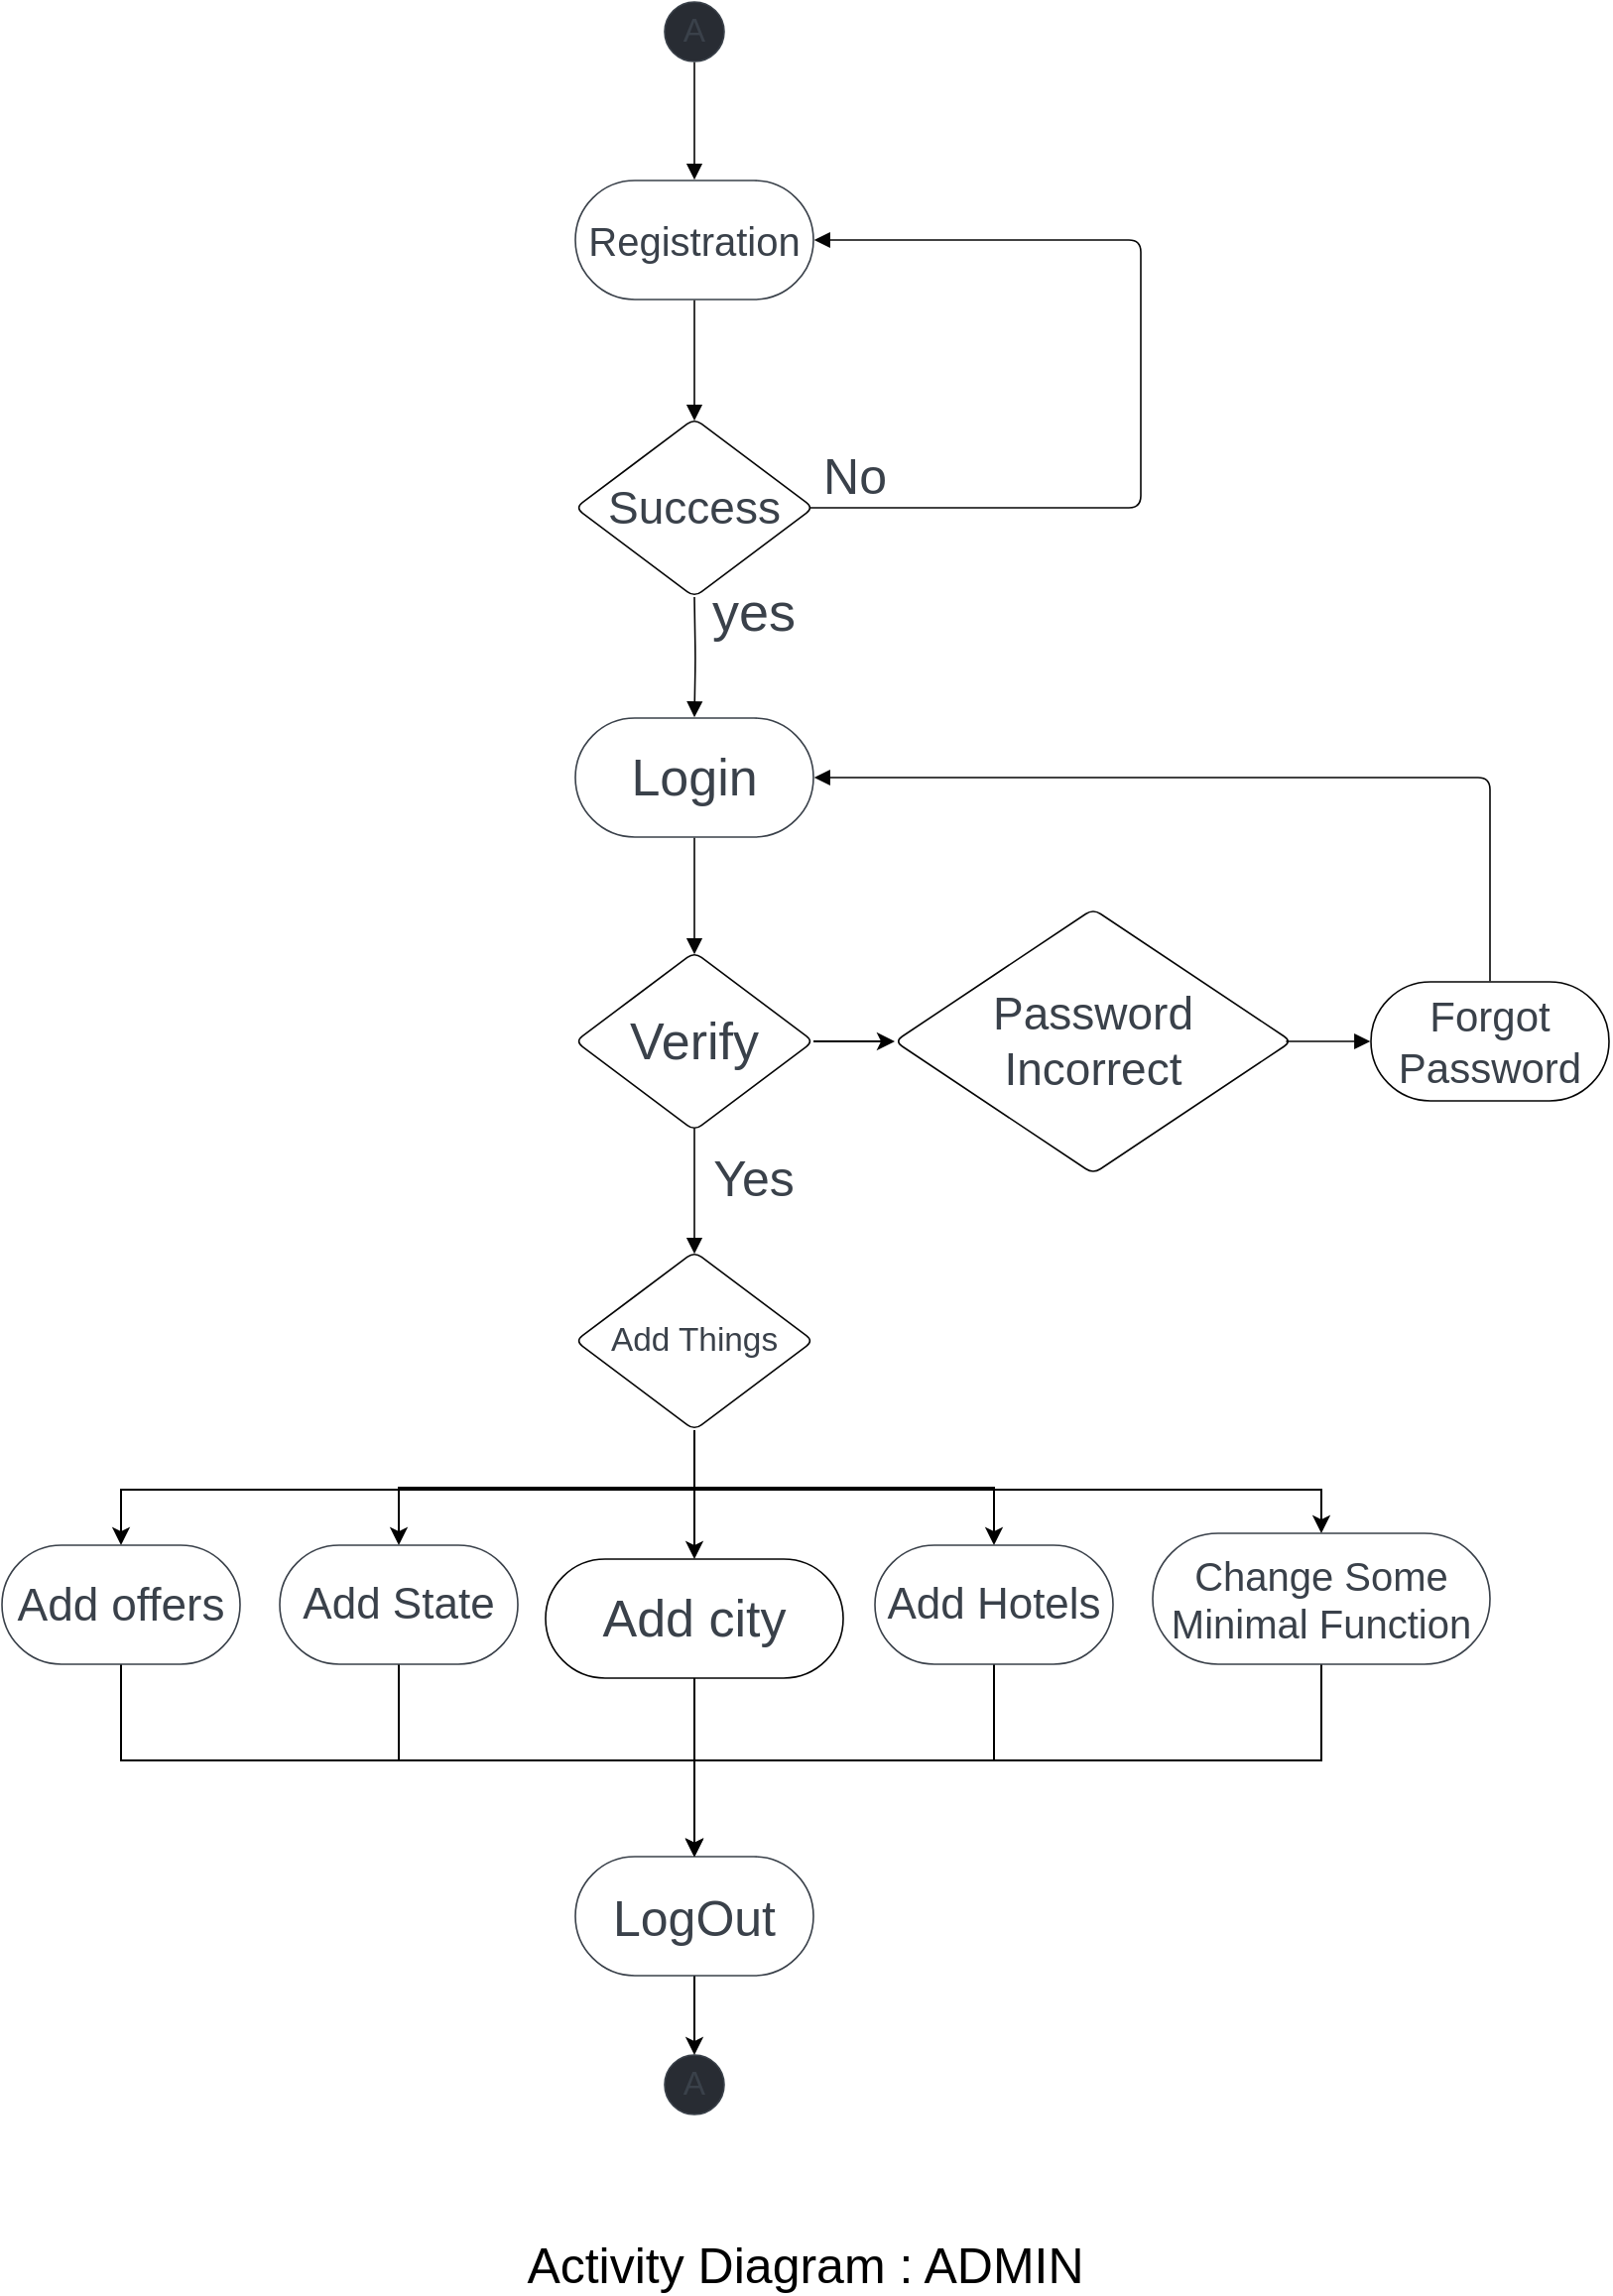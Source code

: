 <mxfile version="20.3.0" type="device"><diagram id="6TEGAstWMyW_KiwwrPs2" name="Page-1"><mxGraphModel dx="1038" dy="1741" grid="1" gridSize="10" guides="1" tooltips="1" connect="1" arrows="1" fold="1" page="1" pageScale="1" pageWidth="850" pageHeight="1100" math="0" shadow="0"><root><mxCell id="0"/><mxCell id="1" parent="0"/><UserObject label="A" lucidchartObjectId="9.VV~pKQ8rk8" id="KyaOfKA_8prJ8CjP1svV-1"><mxCell style="html=1;overflow=block;blockSpacing=1;whiteSpace=wrap;ellipse;fontSize=16.7;fontColor=#3a414a;spacing=3.8;strokeColor=#3a414a;strokeOpacity=100;fillOpacity=100;rounded=1;absoluteArcSize=1;arcSize=9;fillColor=#282c33;strokeWidth=0.8;" parent="1" vertex="1"><mxGeometry x="354" y="-1065" width="30" height="30" as="geometry"/></mxCell></UserObject><UserObject label="A" lucidchartObjectId="9.VVC-DQB5X8" id="KyaOfKA_8prJ8CjP1svV-2"><mxCell style="html=1;overflow=block;blockSpacing=1;whiteSpace=wrap;ellipse;fontSize=16.7;fontColor=#3a414a;spacing=3.8;strokeColor=#3a414a;strokeOpacity=100;fillOpacity=100;rounded=1;absoluteArcSize=1;arcSize=9;fillColor=#282c33;strokeWidth=0.8;" parent="1" vertex="1"><mxGeometry x="354" y="-30" width="30" height="30" as="geometry"/></mxCell></UserObject><UserObject label="Registration" lucidchartObjectId="9.VV5XzzHHp4" id="KyaOfKA_8prJ8CjP1svV-3"><mxCell style="html=1;overflow=block;blockSpacing=1;whiteSpace=wrap;rounded=1;arcSize=50;fontSize=20;fontColor=#3a414a;spacing=3.8;strokeColor=#3a414a;strokeOpacity=100;strokeWidth=0.8;" parent="1" vertex="1"><mxGeometry x="309" y="-975" width="120" height="60" as="geometry"/></mxCell></UserObject><UserObject label="" lucidchartObjectId="9.VVwCpkKbv3" id="KyaOfKA_8prJ8CjP1svV-4"><mxCell style="html=1;jettySize=18;whiteSpace=wrap;fontSize=13;strokeColor=#050505;strokeOpacity=100;strokeWidth=0.8;rounded=1;arcSize=12;edgeStyle=orthogonalEdgeStyle;startArrow=none;endArrow=block;endFill=1;exitX=0.5;exitY=1.013;exitPerimeter=0;entryX=0.5;entryY=-0.006;entryPerimeter=0;" parent="1" source="KyaOfKA_8prJ8CjP1svV-1" target="KyaOfKA_8prJ8CjP1svV-3" edge="1"><mxGeometry width="100" height="100" relative="1" as="geometry"><Array as="points"/></mxGeometry></mxCell></UserObject><UserObject label="Success" lucidchartObjectId="9.VVYHMMVteY" id="KyaOfKA_8prJ8CjP1svV-5"><mxCell style="html=1;overflow=block;blockSpacing=1;whiteSpace=wrap;rhombus;fontSize=23;fontColor=#3a414a;spacing=3.8;strokeColor=#050505;strokeOpacity=100;rounded=1;absoluteArcSize=1;arcSize=9;strokeWidth=0.8;" parent="1" vertex="1"><mxGeometry x="309" y="-855" width="120" height="90" as="geometry"/></mxCell></UserObject><UserObject label="" lucidchartObjectId="9.VV5XaP7oLc" id="KyaOfKA_8prJ8CjP1svV-6"><mxCell style="html=1;jettySize=18;whiteSpace=wrap;fontSize=13;strokeColor=#050505;strokeOpacity=100;strokeWidth=0.8;rounded=1;arcSize=12;edgeStyle=orthogonalEdgeStyle;startArrow=none;endArrow=block;endFill=1;exitX=0.5;exitY=1.006;exitPerimeter=0;entryX=0.5;entryY=0.012;entryPerimeter=0;" parent="1" source="KyaOfKA_8prJ8CjP1svV-3" target="KyaOfKA_8prJ8CjP1svV-5" edge="1"><mxGeometry width="100" height="100" relative="1" as="geometry"><Array as="points"/></mxGeometry></mxCell></UserObject><UserObject label="Login" lucidchartObjectId="9.VV6l~qXAHb" id="KyaOfKA_8prJ8CjP1svV-7"><mxCell style="html=1;overflow=block;blockSpacing=1;whiteSpace=wrap;rounded=1;arcSize=50;fontSize=26;fontColor=#3a414a;spacing=3.8;strokeColor=#3a414a;strokeOpacity=100;strokeWidth=0.8;" parent="1" vertex="1"><mxGeometry x="309" y="-704" width="120" height="60" as="geometry"/></mxCell></UserObject><UserObject label="" lucidchartObjectId="9.VVFgI90Bla" id="KyaOfKA_8prJ8CjP1svV-8"><mxCell style="html=1;jettySize=18;whiteSpace=wrap;fontSize=13;strokeColor=#050505;strokeOpacity=100;strokeWidth=0.8;rounded=1;arcSize=12;edgeStyle=orthogonalEdgeStyle;startArrow=none;endArrow=block;endFill=1;entryX=0.5;entryY=-0.006;entryPerimeter=0;" parent="1" target="KyaOfKA_8prJ8CjP1svV-7" edge="1"><mxGeometry width="100" height="100" relative="1" as="geometry"><Array as="points"/><mxPoint x="369" y="-765" as="sourcePoint"/></mxGeometry></mxCell></UserObject><mxCell id="KyaOfKA_8prJ8CjP1svV-39" style="edgeStyle=orthogonalEdgeStyle;rounded=0;orthogonalLoop=1;jettySize=auto;html=1;exitX=1;exitY=0.5;exitDx=0;exitDy=0;entryX=0;entryY=0.5;entryDx=0;entryDy=0;" parent="1" source="KyaOfKA_8prJ8CjP1svV-9" target="KyaOfKA_8prJ8CjP1svV-13" edge="1"><mxGeometry relative="1" as="geometry"/></mxCell><UserObject label="Verify" lucidchartObjectId="9.VV0YLNydK~" id="KyaOfKA_8prJ8CjP1svV-9"><mxCell style="html=1;overflow=block;blockSpacing=1;whiteSpace=wrap;rhombus;fontSize=26;fontColor=#3a414a;spacing=3.8;strokeColor=#050505;strokeOpacity=100;rounded=1;absoluteArcSize=1;arcSize=9;strokeWidth=0.8;" parent="1" vertex="1"><mxGeometry x="309" y="-586" width="120" height="90" as="geometry"/></mxCell></UserObject><UserObject label="" lucidchartObjectId="9.VVfS-R6evx" id="KyaOfKA_8prJ8CjP1svV-10"><mxCell style="html=1;jettySize=18;whiteSpace=wrap;fontSize=13;strokeColor=#050505;strokeOpacity=100;strokeWidth=0.8;rounded=1;arcSize=12;edgeStyle=orthogonalEdgeStyle;startArrow=none;endArrow=block;endFill=1;exitX=0.5;exitY=1.006;exitPerimeter=0;entryX=0.5;entryY=0.012;entryPerimeter=0;" parent="1" source="KyaOfKA_8prJ8CjP1svV-7" target="KyaOfKA_8prJ8CjP1svV-9" edge="1"><mxGeometry width="100" height="100" relative="1" as="geometry"><Array as="points"/></mxGeometry></mxCell></UserObject><UserObject label="" lucidchartObjectId="9.VV9GO~S4XF" id="KyaOfKA_8prJ8CjP1svV-11"><mxCell style="html=1;jettySize=18;whiteSpace=wrap;fontSize=13;strokeColor=#050505;strokeOpacity=100;strokeWidth=0.8;rounded=1;arcSize=12;edgeStyle=orthogonalEdgeStyle;startArrow=none;endArrow=block;endFill=1;exitX=0.984;exitY=0.5;exitPerimeter=0;entryX=1.003;entryY=0.5;entryPerimeter=0;" parent="1" source="KyaOfKA_8prJ8CjP1svV-5" target="KyaOfKA_8prJ8CjP1svV-3" edge="1"><mxGeometry width="100" height="100" relative="1" as="geometry"><Array as="points"><mxPoint x="594" y="-810"/><mxPoint x="594" y="-945"/></Array></mxGeometry></mxCell></UserObject><UserObject label="Password &#10;Incorrect" lucidchartObjectId="9.VVQrZNcsAL" id="KyaOfKA_8prJ8CjP1svV-13"><mxCell style="html=1;overflow=block;blockSpacing=1;whiteSpace=wrap;rhombus;fontSize=23;fontColor=#3a414a;spacing=3.8;strokeColor=#050505;strokeOpacity=100;rounded=1;absoluteArcSize=1;arcSize=9;strokeWidth=0.8;" parent="1" vertex="1"><mxGeometry x="470" y="-607.75" width="200" height="133.5" as="geometry"/></mxCell></UserObject><UserObject label="Forgot Password" lucidchartObjectId="9.VV51J5UkIE" id="KyaOfKA_8prJ8CjP1svV-14"><mxCell style="html=1;overflow=block;blockSpacing=1;whiteSpace=wrap;rounded=1;arcSize=50;fontSize=21;fontColor=#3a414a;spacing=3.8;strokeColor=#050505;strokeOpacity=100;strokeWidth=0.8;" parent="1" vertex="1"><mxGeometry x="710" y="-571" width="120" height="60" as="geometry"/></mxCell></UserObject><UserObject label="" lucidchartObjectId="9.VVzoU6rgWW" id="KyaOfKA_8prJ8CjP1svV-15"><mxCell style="html=1;jettySize=18;whiteSpace=wrap;fontSize=13;strokeColor=#050505;strokeOpacity=100;strokeWidth=0.8;rounded=1;arcSize=12;edgeStyle=orthogonalEdgeStyle;startArrow=none;endArrow=block;endFill=1;exitX=0.5;exitY=0.988;exitPerimeter=0;entryX=0.5;entryY=0.012;entryPerimeter=0;" parent="1" source="KyaOfKA_8prJ8CjP1svV-9" target="KyaOfKA_8prJ8CjP1svV-16" edge="1"><mxGeometry width="100" height="100" relative="1" as="geometry"><Array as="points"/></mxGeometry></mxCell></UserObject><mxCell id="KyaOfKA_8prJ8CjP1svV-49" style="edgeStyle=orthogonalEdgeStyle;rounded=0;orthogonalLoop=1;jettySize=auto;html=1;exitX=0.5;exitY=1;exitDx=0;exitDy=0;entryX=0.5;entryY=0;entryDx=0;entryDy=0;" parent="1" source="KyaOfKA_8prJ8CjP1svV-16" target="KyaOfKA_8prJ8CjP1svV-20" edge="1"><mxGeometry relative="1" as="geometry"/></mxCell><mxCell id="KyaOfKA_8prJ8CjP1svV-50" style="edgeStyle=orthogonalEdgeStyle;rounded=0;orthogonalLoop=1;jettySize=auto;html=1;exitX=0.5;exitY=1;exitDx=0;exitDy=0;entryX=0.5;entryY=0;entryDx=0;entryDy=0;" parent="1" source="KyaOfKA_8prJ8CjP1svV-16" target="KyaOfKA_8prJ8CjP1svV-29" edge="1"><mxGeometry relative="1" as="geometry"/></mxCell><mxCell id="KyaOfKA_8prJ8CjP1svV-51" style="edgeStyle=orthogonalEdgeStyle;rounded=0;orthogonalLoop=1;jettySize=auto;html=1;exitX=0.5;exitY=1;exitDx=0;exitDy=0;" parent="1" source="KyaOfKA_8prJ8CjP1svV-16" target="KyaOfKA_8prJ8CjP1svV-33" edge="1"><mxGeometry relative="1" as="geometry"><Array as="points"><mxPoint x="369" y="-315"/><mxPoint x="685" y="-315"/></Array></mxGeometry></mxCell><mxCell id="KyaOfKA_8prJ8CjP1svV-52" style="edgeStyle=orthogonalEdgeStyle;rounded=0;orthogonalLoop=1;jettySize=auto;html=1;exitX=0.5;exitY=1;exitDx=0;exitDy=0;entryX=0.5;entryY=0;entryDx=0;entryDy=0;" parent="1" source="KyaOfKA_8prJ8CjP1svV-16" target="KyaOfKA_8prJ8CjP1svV-17" edge="1"><mxGeometry relative="1" as="geometry"/></mxCell><mxCell id="KyaOfKA_8prJ8CjP1svV-53" style="edgeStyle=orthogonalEdgeStyle;rounded=0;orthogonalLoop=1;jettySize=auto;html=1;exitX=0.5;exitY=1;exitDx=0;exitDy=0;entryX=0.5;entryY=0;entryDx=0;entryDy=0;" parent="1" source="KyaOfKA_8prJ8CjP1svV-16" target="KyaOfKA_8prJ8CjP1svV-31" edge="1"><mxGeometry relative="1" as="geometry"><Array as="points"><mxPoint x="369" y="-315"/><mxPoint x="80" y="-315"/></Array></mxGeometry></mxCell><UserObject label="Add Things" lucidchartObjectId="9.VVh3JkjL7~" id="KyaOfKA_8prJ8CjP1svV-16"><mxCell style="html=1;overflow=block;blockSpacing=1;whiteSpace=wrap;rhombus;fontSize=16.7;fontColor=#3a414a;spacing=3.8;strokeColor=#050505;strokeOpacity=100;rounded=1;absoluteArcSize=1;arcSize=9;strokeWidth=0.8;" parent="1" vertex="1"><mxGeometry x="309" y="-435" width="120" height="90" as="geometry"/></mxCell></UserObject><mxCell id="KyaOfKA_8prJ8CjP1svV-65" style="edgeStyle=orthogonalEdgeStyle;rounded=0;orthogonalLoop=1;jettySize=auto;html=1;exitX=0.5;exitY=1;exitDx=0;exitDy=0;entryX=0.5;entryY=0;entryDx=0;entryDy=0;" parent="1" source="KyaOfKA_8prJ8CjP1svV-17" target="KyaOfKA_8prJ8CjP1svV-22" edge="1"><mxGeometry relative="1" as="geometry"/></mxCell><UserObject label="Add State" lucidchartObjectId="9.VVfox6pmrC" id="KyaOfKA_8prJ8CjP1svV-17"><mxCell style="html=1;overflow=block;blockSpacing=1;whiteSpace=wrap;rounded=1;arcSize=50;fontSize=22;fontColor=#3a414a;spacing=3.8;strokeColor=#3a414a;strokeOpacity=100;strokeWidth=0.8;" parent="1" vertex="1"><mxGeometry x="160" y="-287" width="120" height="60" as="geometry"/></mxCell></UserObject><mxCell id="KyaOfKA_8prJ8CjP1svV-66" style="edgeStyle=orthogonalEdgeStyle;rounded=0;orthogonalLoop=1;jettySize=auto;html=1;exitX=0.5;exitY=1;exitDx=0;exitDy=0;entryX=0.5;entryY=0;entryDx=0;entryDy=0;" parent="1" source="KyaOfKA_8prJ8CjP1svV-20" target="KyaOfKA_8prJ8CjP1svV-22" edge="1"><mxGeometry relative="1" as="geometry"/></mxCell><UserObject label="Add city" lucidchartObjectId="9.VVngdLLWCA" id="KyaOfKA_8prJ8CjP1svV-20"><mxCell style="html=1;overflow=block;blockSpacing=1;whiteSpace=wrap;rounded=1;arcSize=50;fontSize=26;fontColor=#3a414a;spacing=3.8;strokeColor=#050505;strokeOpacity=100;strokeWidth=0.8;" parent="1" vertex="1"><mxGeometry x="294" y="-280" width="150" height="60" as="geometry"/></mxCell></UserObject><mxCell id="KyaOfKA_8prJ8CjP1svV-69" style="edgeStyle=orthogonalEdgeStyle;rounded=0;orthogonalLoop=1;jettySize=auto;html=1;exitX=0.5;exitY=1;exitDx=0;exitDy=0;entryX=0.5;entryY=0;entryDx=0;entryDy=0;" parent="1" source="KyaOfKA_8prJ8CjP1svV-22" target="KyaOfKA_8prJ8CjP1svV-2" edge="1"><mxGeometry relative="1" as="geometry"/></mxCell><UserObject label="LogOut" lucidchartObjectId="9.VVk_-mUpZD" id="KyaOfKA_8prJ8CjP1svV-22"><mxCell style="html=1;overflow=block;blockSpacing=1;whiteSpace=wrap;rounded=1;arcSize=50;fontSize=25;fontColor=#3a414a;spacing=3.8;strokeColor=#3a414a;strokeOpacity=100;strokeWidth=0.8;" parent="1" vertex="1"><mxGeometry x="309" y="-130" width="120" height="60" as="geometry"/></mxCell></UserObject><UserObject label="" lucidchartObjectId="9.VVK71pGTM9" id="KyaOfKA_8prJ8CjP1svV-24"><mxCell style="html=1;jettySize=18;whiteSpace=wrap;fontSize=13;strokeColor=#050505;strokeOpacity=100;strokeWidth=0.8;rounded=1;arcSize=12;edgeStyle=orthogonalEdgeStyle;startArrow=none;endArrow=block;endFill=1;exitX=0.5;exitY=-0.006;exitPerimeter=0;entryX=1.003;entryY=0.5;entryPerimeter=0;" parent="1" source="KyaOfKA_8prJ8CjP1svV-14" target="KyaOfKA_8prJ8CjP1svV-7" edge="1"><mxGeometry width="100" height="100" relative="1" as="geometry"><Array as="points"/></mxGeometry></mxCell></UserObject><UserObject label="No" lucidchartObjectId="9.VV5a7qw-0q" id="KyaOfKA_8prJ8CjP1svV-25"><mxCell style="html=1;overflow=block;blockSpacing=1;whiteSpace=wrap;fontSize=25;fontColor=#3a414a;spacing=3.8;strokeOpacity=0;fillOpacity=0;rounded=1;absoluteArcSize=1;arcSize=9;fillColor=#ffffff;strokeWidth=0.8;" parent="1" vertex="1"><mxGeometry x="360" y="-850" width="180" height="45" as="geometry"/></mxCell></UserObject><UserObject label="yes" lucidchartObjectId="9.VV0.WXOmKM" id="KyaOfKA_8prJ8CjP1svV-26"><mxCell style="html=1;overflow=block;blockSpacing=1;whiteSpace=wrap;fontSize=27;fontColor=#3a414a;spacing=3.8;strokeOpacity=0;fillOpacity=0;rounded=1;absoluteArcSize=1;arcSize=9;fillColor=#ffffff;strokeWidth=0.8;" parent="1" vertex="1"><mxGeometry x="309" y="-780" width="180" height="45" as="geometry"/></mxCell></UserObject><UserObject label="Yes" lucidchartObjectId="9.VVf4dtc4iL" id="KyaOfKA_8prJ8CjP1svV-27"><mxCell style="html=1;overflow=block;blockSpacing=1;whiteSpace=wrap;fontSize=25;fontColor=#3a414a;spacing=3.8;strokeOpacity=0;fillOpacity=0;rounded=1;absoluteArcSize=1;arcSize=9;fillColor=#ffffff;strokeWidth=0.8;" parent="1" vertex="1"><mxGeometry x="309" y="-496" width="180" height="45" as="geometry"/></mxCell></UserObject><UserObject label="" lucidchartObjectId="9.VVf26j4-xv" id="KyaOfKA_8prJ8CjP1svV-28"><mxCell style="html=1;jettySize=18;whiteSpace=wrap;fontSize=13;strokeColor=#050505;strokeOpacity=100;strokeWidth=0.8;rounded=1;arcSize=12;edgeStyle=orthogonalEdgeStyle;startArrow=none;endArrow=block;endFill=1;exitX=0.986;exitY=0.5;exitPerimeter=0;entryX=-0.003;entryY=0.5;entryPerimeter=0;" parent="1" source="KyaOfKA_8prJ8CjP1svV-13" target="KyaOfKA_8prJ8CjP1svV-14" edge="1"><mxGeometry width="100" height="100" relative="1" as="geometry"><Array as="points"/></mxGeometry></mxCell></UserObject><mxCell id="KyaOfKA_8prJ8CjP1svV-67" style="edgeStyle=orthogonalEdgeStyle;rounded=0;orthogonalLoop=1;jettySize=auto;html=1;exitX=0.5;exitY=1;exitDx=0;exitDy=0;entryX=0.5;entryY=0;entryDx=0;entryDy=0;" parent="1" source="KyaOfKA_8prJ8CjP1svV-29" target="KyaOfKA_8prJ8CjP1svV-22" edge="1"><mxGeometry relative="1" as="geometry"/></mxCell><UserObject label="Add Hotels" lucidchartObjectId="AcWVVzmuMBG1" id="KyaOfKA_8prJ8CjP1svV-29"><mxCell style="html=1;overflow=block;blockSpacing=1;whiteSpace=wrap;rounded=1;arcSize=50;fontSize=22;fontColor=#3a414a;spacing=3.8;strokeColor=#3a414a;strokeOpacity=100;strokeWidth=0.8;" parent="1" vertex="1"><mxGeometry x="460" y="-287" width="120" height="60" as="geometry"/></mxCell></UserObject><mxCell id="KyaOfKA_8prJ8CjP1svV-63" style="edgeStyle=orthogonalEdgeStyle;rounded=0;orthogonalLoop=1;jettySize=auto;html=1;exitX=0.5;exitY=1;exitDx=0;exitDy=0;" parent="1" source="KyaOfKA_8prJ8CjP1svV-31" target="KyaOfKA_8prJ8CjP1svV-22" edge="1"><mxGeometry relative="1" as="geometry"/></mxCell><UserObject label="Add offers" lucidchartObjectId="ydWVi.Lfhd6W" id="KyaOfKA_8prJ8CjP1svV-31"><mxCell style="html=1;overflow=block;blockSpacing=1;whiteSpace=wrap;rounded=1;arcSize=50;fontSize=23;fontColor=#3a414a;spacing=3.8;strokeColor=#3a414a;strokeOpacity=100;strokeWidth=0.8;" parent="1" vertex="1"><mxGeometry x="20" y="-287" width="120" height="60" as="geometry"/></mxCell></UserObject><mxCell id="KyaOfKA_8prJ8CjP1svV-61" style="edgeStyle=orthogonalEdgeStyle;rounded=0;orthogonalLoop=1;jettySize=auto;html=1;exitX=0.5;exitY=1;exitDx=0;exitDy=0;entryX=0.5;entryY=0;entryDx=0;entryDy=0;" parent="1" source="KyaOfKA_8prJ8CjP1svV-33" target="KyaOfKA_8prJ8CjP1svV-22" edge="1"><mxGeometry relative="1" as="geometry"/></mxCell><UserObject label="Change Some Minimal Function" lucidchartObjectId="0dWVRctybtxC" id="KyaOfKA_8prJ8CjP1svV-33"><mxCell style="html=1;overflow=block;blockSpacing=1;whiteSpace=wrap;rounded=1;arcSize=50;fontSize=20;fontColor=#3a414a;spacing=3.8;strokeColor=#3a414a;strokeOpacity=100;strokeWidth=0.8;" parent="1" vertex="1"><mxGeometry x="600" y="-293" width="170" height="66" as="geometry"/></mxCell></UserObject><mxCell id="wfXr27sNRuDBUhzeqyJl-1" value="Activity Diagram : ADMIN" style="text;html=1;strokeColor=none;fillColor=none;align=center;verticalAlign=middle;whiteSpace=wrap;rounded=0;fontSize=25;" vertex="1" parent="1"><mxGeometry x="245" y="60" width="360" height="30" as="geometry"/></mxCell></root></mxGraphModel></diagram></mxfile>